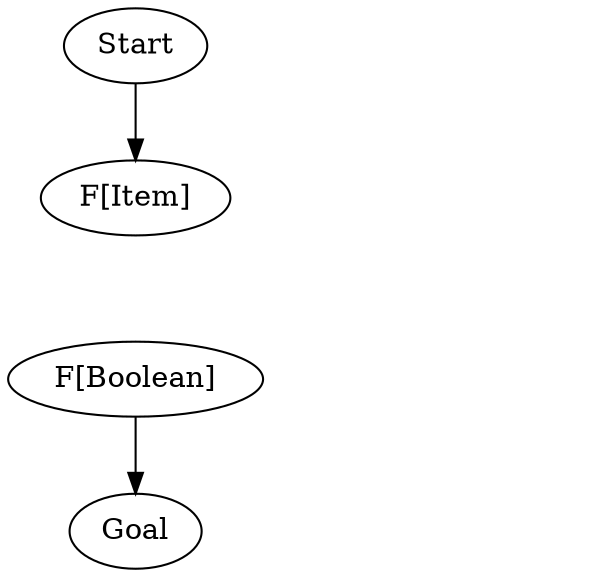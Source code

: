 digraph {
    Start[class="extremity"]
    Goal[class="extremity"]

    FA[label="F[Item]" class="start,disabled" group="upper"]
    FB[label="F[Boolean]" class="goal" group="upper"]

    A[label="Item" group="lower" style="invis"]
    B[label="Boolean" group="lower" style="invis"]

    {
        rank=same
        FA -> A[style="invis"]
    }

    {
        rank=same
        FB -> B[style="invis"]
    }

    A -> B[label="affordable" style="invis"]
    FA -> FB[label="affordable.lift" style="invis"]

    Start -> FA[class="start,disabled"]
    FB -> Goal[class="goal"]
}
